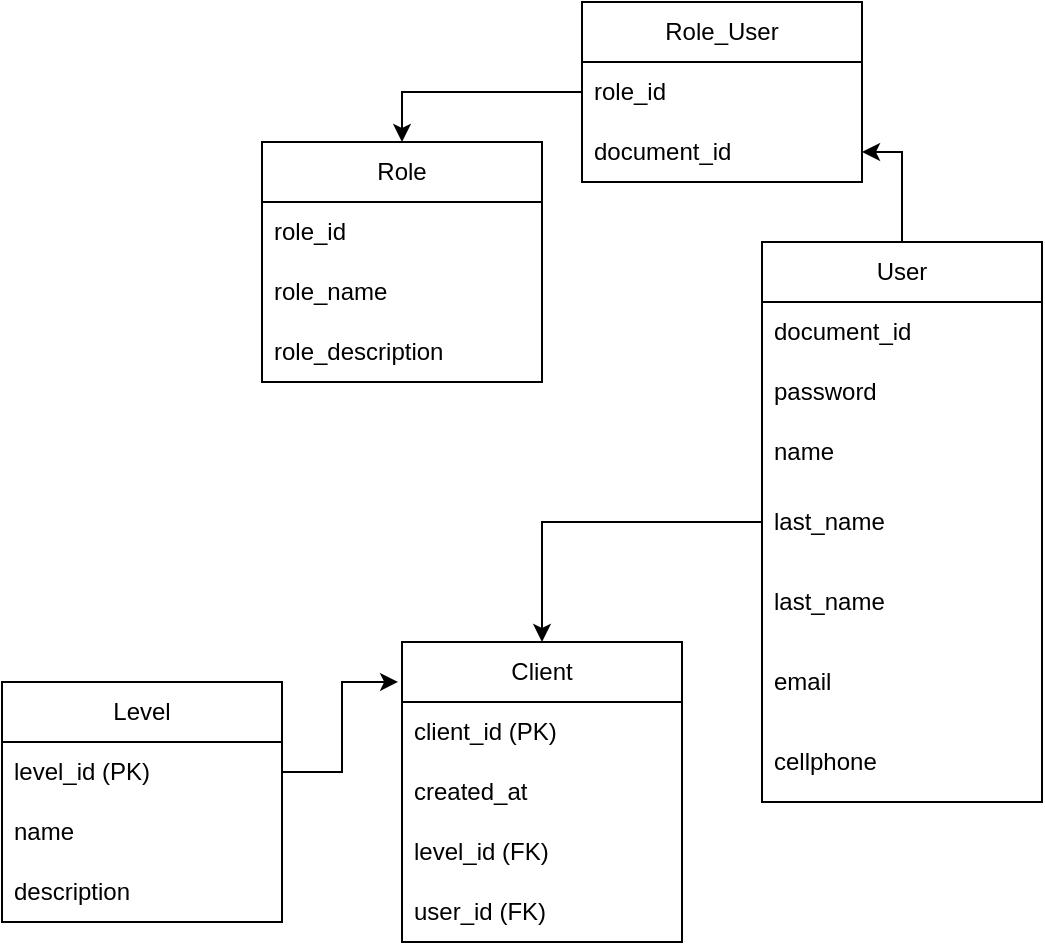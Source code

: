 <mxfile version="24.0.8" type="google">
  <diagram name="Página-1" id="UHMHEM9rK7Z57A-O8z9U">
    <mxGraphModel dx="1421" dy="1620" grid="1" gridSize="10" guides="1" tooltips="1" connect="1" arrows="1" fold="1" page="1" pageScale="1" pageWidth="827" pageHeight="1169" math="0" shadow="0">
      <root>
        <mxCell id="0" />
        <mxCell id="1" parent="0" />
        <mxCell id="GLQlZc7mm3qDoKenhZyn-18" style="edgeStyle=orthogonalEdgeStyle;rounded=0;orthogonalLoop=1;jettySize=auto;html=1;entryX=1;entryY=0.5;entryDx=0;entryDy=0;" parent="1" source="GLQlZc7mm3qDoKenhZyn-1" target="GLQlZc7mm3qDoKenhZyn-15" edge="1">
          <mxGeometry relative="1" as="geometry">
            <mxPoint x="270" y="480" as="targetPoint" />
          </mxGeometry>
        </mxCell>
        <mxCell id="GLQlZc7mm3qDoKenhZyn-1" value="User" style="swimlane;fontStyle=0;childLayout=stackLayout;horizontal=1;startSize=30;horizontalStack=0;resizeParent=1;resizeParentMax=0;resizeLast=0;collapsible=1;marginBottom=0;whiteSpace=wrap;html=1;" parent="1" vertex="1">
          <mxGeometry x="270" y="160" width="140" height="280" as="geometry">
            <mxRectangle x="200" y="190" width="70" height="30" as="alternateBounds" />
          </mxGeometry>
        </mxCell>
        <mxCell id="GLQlZc7mm3qDoKenhZyn-2" value="document_id" style="text;strokeColor=none;fillColor=none;align=left;verticalAlign=middle;spacingLeft=4;spacingRight=4;overflow=hidden;points=[[0,0.5],[1,0.5]];portConstraint=eastwest;rotatable=0;whiteSpace=wrap;html=1;" parent="GLQlZc7mm3qDoKenhZyn-1" vertex="1">
          <mxGeometry y="30" width="140" height="30" as="geometry" />
        </mxCell>
        <mxCell id="GLQlZc7mm3qDoKenhZyn-3" value="password" style="text;strokeColor=none;fillColor=none;align=left;verticalAlign=middle;spacingLeft=4;spacingRight=4;overflow=hidden;points=[[0,0.5],[1,0.5]];portConstraint=eastwest;rotatable=0;whiteSpace=wrap;html=1;" parent="GLQlZc7mm3qDoKenhZyn-1" vertex="1">
          <mxGeometry y="60" width="140" height="30" as="geometry" />
        </mxCell>
        <mxCell id="GLQlZc7mm3qDoKenhZyn-5" value="name" style="text;strokeColor=none;fillColor=none;align=left;verticalAlign=middle;spacingLeft=4;spacingRight=4;overflow=hidden;points=[[0,0.5],[1,0.5]];portConstraint=eastwest;rotatable=0;whiteSpace=wrap;html=1;" parent="GLQlZc7mm3qDoKenhZyn-1" vertex="1">
          <mxGeometry y="90" width="140" height="30" as="geometry" />
        </mxCell>
        <mxCell id="FrklKbIo5PhNOm0JXoPN-5" value="last_name" style="text;strokeColor=none;fillColor=none;align=left;verticalAlign=middle;spacingLeft=4;spacingRight=4;overflow=hidden;points=[[0,0.5],[1,0.5]];portConstraint=eastwest;rotatable=0;whiteSpace=wrap;html=1;" vertex="1" parent="GLQlZc7mm3qDoKenhZyn-1">
          <mxGeometry y="120" width="140" height="40" as="geometry" />
        </mxCell>
        <mxCell id="GLQlZc7mm3qDoKenhZyn-4" value="last_name" style="text;strokeColor=none;fillColor=none;align=left;verticalAlign=middle;spacingLeft=4;spacingRight=4;overflow=hidden;points=[[0,0.5],[1,0.5]];portConstraint=eastwest;rotatable=0;whiteSpace=wrap;html=1;" parent="GLQlZc7mm3qDoKenhZyn-1" vertex="1">
          <mxGeometry y="160" width="140" height="40" as="geometry" />
        </mxCell>
        <mxCell id="GLQlZc7mm3qDoKenhZyn-6" value="email" style="text;strokeColor=none;fillColor=none;align=left;verticalAlign=middle;spacingLeft=4;spacingRight=4;overflow=hidden;points=[[0,0.5],[1,0.5]];portConstraint=eastwest;rotatable=0;whiteSpace=wrap;html=1;" parent="GLQlZc7mm3qDoKenhZyn-1" vertex="1">
          <mxGeometry y="200" width="140" height="40" as="geometry" />
        </mxCell>
        <mxCell id="GLQlZc7mm3qDoKenhZyn-8" value="cellphone" style="text;strokeColor=none;fillColor=none;align=left;verticalAlign=middle;spacingLeft=4;spacingRight=4;overflow=hidden;points=[[0,0.5],[1,0.5]];portConstraint=eastwest;rotatable=0;whiteSpace=wrap;html=1;" parent="GLQlZc7mm3qDoKenhZyn-1" vertex="1">
          <mxGeometry y="240" width="140" height="40" as="geometry" />
        </mxCell>
        <mxCell id="GLQlZc7mm3qDoKenhZyn-9" value="Role" style="swimlane;fontStyle=0;childLayout=stackLayout;horizontal=1;startSize=30;horizontalStack=0;resizeParent=1;resizeParentMax=0;resizeLast=0;collapsible=1;marginBottom=0;whiteSpace=wrap;html=1;" parent="1" vertex="1">
          <mxGeometry x="20" y="110" width="140" height="120" as="geometry" />
        </mxCell>
        <mxCell id="GLQlZc7mm3qDoKenhZyn-10" value="role_id" style="text;strokeColor=none;fillColor=none;align=left;verticalAlign=middle;spacingLeft=4;spacingRight=4;overflow=hidden;points=[[0,0.5],[1,0.5]];portConstraint=eastwest;rotatable=0;whiteSpace=wrap;html=1;" parent="GLQlZc7mm3qDoKenhZyn-9" vertex="1">
          <mxGeometry y="30" width="140" height="30" as="geometry" />
        </mxCell>
        <mxCell id="GLQlZc7mm3qDoKenhZyn-11" value="role_name" style="text;strokeColor=none;fillColor=none;align=left;verticalAlign=middle;spacingLeft=4;spacingRight=4;overflow=hidden;points=[[0,0.5],[1,0.5]];portConstraint=eastwest;rotatable=0;whiteSpace=wrap;html=1;" parent="GLQlZc7mm3qDoKenhZyn-9" vertex="1">
          <mxGeometry y="60" width="140" height="30" as="geometry" />
        </mxCell>
        <mxCell id="GLQlZc7mm3qDoKenhZyn-12" value="role_description" style="text;strokeColor=none;fillColor=none;align=left;verticalAlign=middle;spacingLeft=4;spacingRight=4;overflow=hidden;points=[[0,0.5],[1,0.5]];portConstraint=eastwest;rotatable=0;whiteSpace=wrap;html=1;" parent="GLQlZc7mm3qDoKenhZyn-9" vertex="1">
          <mxGeometry y="90" width="140" height="30" as="geometry" />
        </mxCell>
        <mxCell id="GLQlZc7mm3qDoKenhZyn-17" style="edgeStyle=orthogonalEdgeStyle;rounded=0;orthogonalLoop=1;jettySize=auto;html=1;entryX=0.5;entryY=0;entryDx=0;entryDy=0;" parent="1" source="GLQlZc7mm3qDoKenhZyn-13" target="GLQlZc7mm3qDoKenhZyn-9" edge="1">
          <mxGeometry relative="1" as="geometry">
            <mxPoint x="70" y="400" as="targetPoint" />
          </mxGeometry>
        </mxCell>
        <mxCell id="GLQlZc7mm3qDoKenhZyn-13" value="Role_User" style="swimlane;fontStyle=0;childLayout=stackLayout;horizontal=1;startSize=30;horizontalStack=0;resizeParent=1;resizeParentMax=0;resizeLast=0;collapsible=1;marginBottom=0;whiteSpace=wrap;html=1;" parent="1" vertex="1">
          <mxGeometry x="180" y="40" width="140" height="90" as="geometry" />
        </mxCell>
        <mxCell id="GLQlZc7mm3qDoKenhZyn-14" value="role_id" style="text;strokeColor=none;fillColor=none;align=left;verticalAlign=middle;spacingLeft=4;spacingRight=4;overflow=hidden;points=[[0,0.5],[1,0.5]];portConstraint=eastwest;rotatable=0;whiteSpace=wrap;html=1;" parent="GLQlZc7mm3qDoKenhZyn-13" vertex="1">
          <mxGeometry y="30" width="140" height="30" as="geometry" />
        </mxCell>
        <mxCell id="GLQlZc7mm3qDoKenhZyn-15" value="document_id" style="text;strokeColor=none;fillColor=none;align=left;verticalAlign=middle;spacingLeft=4;spacingRight=4;overflow=hidden;points=[[0,0.5],[1,0.5]];portConstraint=eastwest;rotatable=0;whiteSpace=wrap;html=1;" parent="GLQlZc7mm3qDoKenhZyn-13" vertex="1">
          <mxGeometry y="60" width="140" height="30" as="geometry" />
        </mxCell>
        <mxCell id="FrklKbIo5PhNOm0JXoPN-1" value="Client" style="swimlane;fontStyle=0;childLayout=stackLayout;horizontal=1;startSize=30;horizontalStack=0;resizeParent=1;resizeParentMax=0;resizeLast=0;collapsible=1;marginBottom=0;whiteSpace=wrap;html=1;" vertex="1" parent="1">
          <mxGeometry x="90" y="360" width="140" height="150" as="geometry" />
        </mxCell>
        <mxCell id="FrklKbIo5PhNOm0JXoPN-2" value="client_id (PK)" style="text;strokeColor=none;fillColor=none;align=left;verticalAlign=middle;spacingLeft=4;spacingRight=4;overflow=hidden;points=[[0,0.5],[1,0.5]];portConstraint=eastwest;rotatable=0;whiteSpace=wrap;html=1;" vertex="1" parent="FrklKbIo5PhNOm0JXoPN-1">
          <mxGeometry y="30" width="140" height="30" as="geometry" />
        </mxCell>
        <mxCell id="FrklKbIo5PhNOm0JXoPN-3" value="created_at" style="text;strokeColor=none;fillColor=none;align=left;verticalAlign=middle;spacingLeft=4;spacingRight=4;overflow=hidden;points=[[0,0.5],[1,0.5]];portConstraint=eastwest;rotatable=0;whiteSpace=wrap;html=1;" vertex="1" parent="FrklKbIo5PhNOm0JXoPN-1">
          <mxGeometry y="60" width="140" height="30" as="geometry" />
        </mxCell>
        <mxCell id="FrklKbIo5PhNOm0JXoPN-4" value="level_id (FK)" style="text;strokeColor=none;fillColor=none;align=left;verticalAlign=middle;spacingLeft=4;spacingRight=4;overflow=hidden;points=[[0,0.5],[1,0.5]];portConstraint=eastwest;rotatable=0;whiteSpace=wrap;html=1;" vertex="1" parent="FrklKbIo5PhNOm0JXoPN-1">
          <mxGeometry y="90" width="140" height="30" as="geometry" />
        </mxCell>
        <mxCell id="FrklKbIo5PhNOm0JXoPN-12" value="user_id (FK&lt;span style=&quot;background-color: initial;&quot;&gt;)&lt;/span&gt;" style="text;strokeColor=none;fillColor=none;align=left;verticalAlign=middle;spacingLeft=4;spacingRight=4;overflow=hidden;points=[[0,0.5],[1,0.5]];portConstraint=eastwest;rotatable=0;whiteSpace=wrap;html=1;" vertex="1" parent="FrklKbIo5PhNOm0JXoPN-1">
          <mxGeometry y="120" width="140" height="30" as="geometry" />
        </mxCell>
        <mxCell id="FrklKbIo5PhNOm0JXoPN-6" style="edgeStyle=orthogonalEdgeStyle;rounded=0;orthogonalLoop=1;jettySize=auto;html=1;exitX=0;exitY=0.5;exitDx=0;exitDy=0;entryX=0.5;entryY=0;entryDx=0;entryDy=0;" edge="1" parent="1" source="FrklKbIo5PhNOm0JXoPN-5" target="FrklKbIo5PhNOm0JXoPN-1">
          <mxGeometry relative="1" as="geometry" />
        </mxCell>
        <mxCell id="FrklKbIo5PhNOm0JXoPN-7" value="Level" style="swimlane;fontStyle=0;childLayout=stackLayout;horizontal=1;startSize=30;horizontalStack=0;resizeParent=1;resizeParentMax=0;resizeLast=0;collapsible=1;marginBottom=0;whiteSpace=wrap;html=1;" vertex="1" parent="1">
          <mxGeometry x="-110" y="380" width="140" height="120" as="geometry" />
        </mxCell>
        <mxCell id="FrklKbIo5PhNOm0JXoPN-8" value="level_id (PK)" style="text;strokeColor=none;fillColor=none;align=left;verticalAlign=middle;spacingLeft=4;spacingRight=4;overflow=hidden;points=[[0,0.5],[1,0.5]];portConstraint=eastwest;rotatable=0;whiteSpace=wrap;html=1;" vertex="1" parent="FrklKbIo5PhNOm0JXoPN-7">
          <mxGeometry y="30" width="140" height="30" as="geometry" />
        </mxCell>
        <mxCell id="FrklKbIo5PhNOm0JXoPN-9" value="name" style="text;strokeColor=none;fillColor=none;align=left;verticalAlign=middle;spacingLeft=4;spacingRight=4;overflow=hidden;points=[[0,0.5],[1,0.5]];portConstraint=eastwest;rotatable=0;whiteSpace=wrap;html=1;" vertex="1" parent="FrklKbIo5PhNOm0JXoPN-7">
          <mxGeometry y="60" width="140" height="30" as="geometry" />
        </mxCell>
        <mxCell id="FrklKbIo5PhNOm0JXoPN-10" value="description" style="text;strokeColor=none;fillColor=none;align=left;verticalAlign=middle;spacingLeft=4;spacingRight=4;overflow=hidden;points=[[0,0.5],[1,0.5]];portConstraint=eastwest;rotatable=0;whiteSpace=wrap;html=1;" vertex="1" parent="FrklKbIo5PhNOm0JXoPN-7">
          <mxGeometry y="90" width="140" height="30" as="geometry" />
        </mxCell>
        <mxCell id="FrklKbIo5PhNOm0JXoPN-14" style="edgeStyle=orthogonalEdgeStyle;rounded=0;orthogonalLoop=1;jettySize=auto;html=1;exitX=1;exitY=0.5;exitDx=0;exitDy=0;entryX=-0.014;entryY=0.133;entryDx=0;entryDy=0;entryPerimeter=0;" edge="1" parent="1" source="FrklKbIo5PhNOm0JXoPN-8" target="FrklKbIo5PhNOm0JXoPN-1">
          <mxGeometry relative="1" as="geometry" />
        </mxCell>
      </root>
    </mxGraphModel>
  </diagram>
</mxfile>
